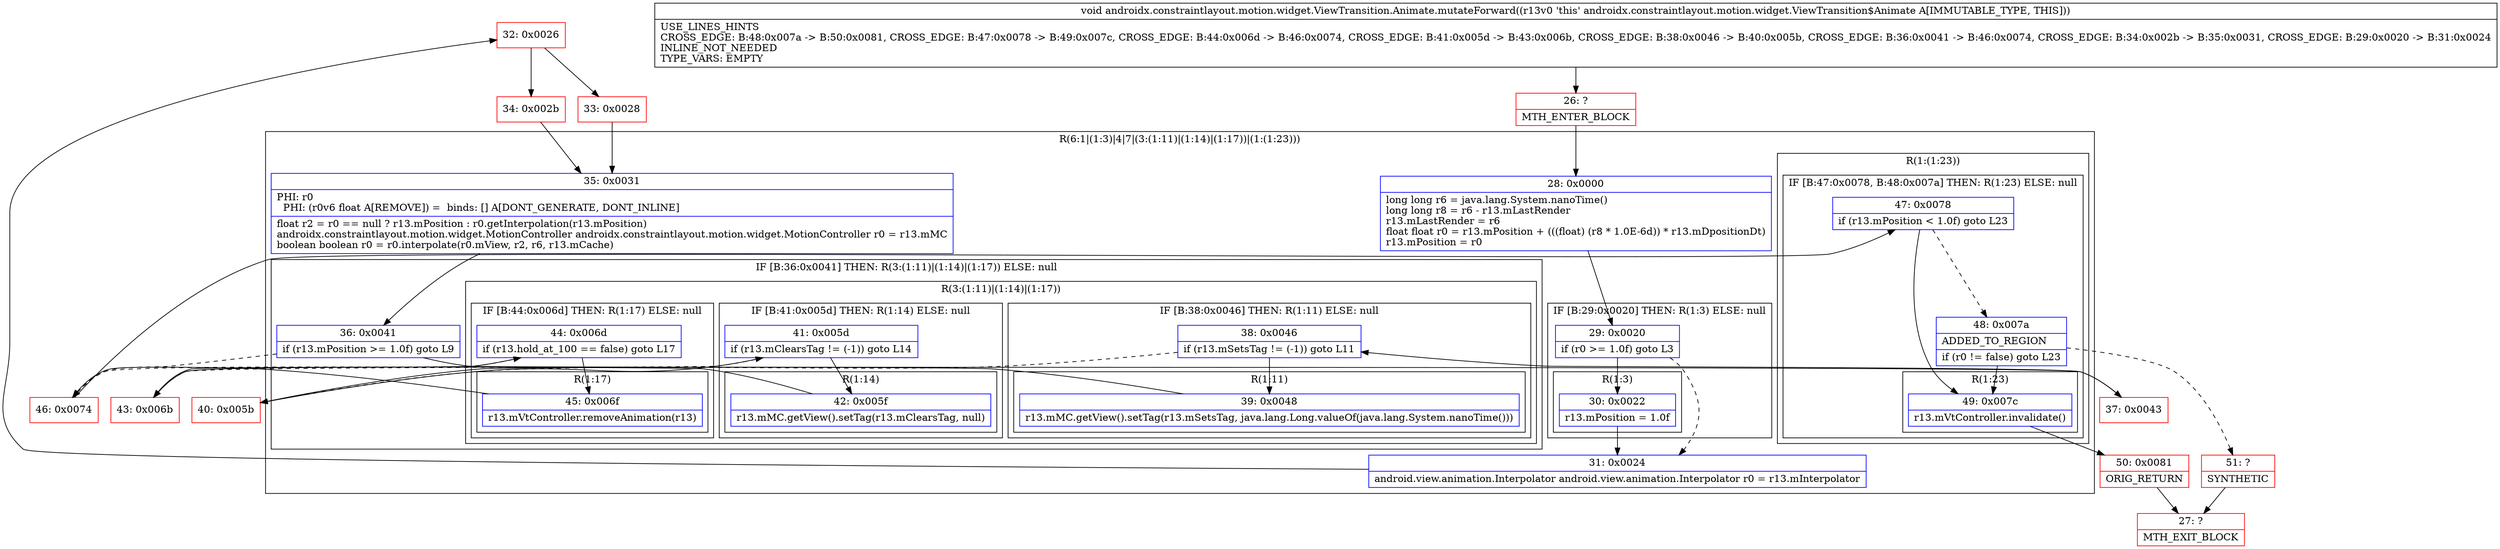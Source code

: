 digraph "CFG forandroidx.constraintlayout.motion.widget.ViewTransition.Animate.mutateForward()V" {
subgraph cluster_Region_1461999985 {
label = "R(6:1|(1:3)|4|7|(3:(1:11)|(1:14)|(1:17))|(1:(1:23)))";
node [shape=record,color=blue];
Node_28 [shape=record,label="{28\:\ 0x0000|long long r6 = java.lang.System.nanoTime()\llong long r8 = r6 \- r13.mLastRender\lr13.mLastRender = r6\lfloat float r0 = r13.mPosition + (((float) (r8 * 1.0E\-6d)) * r13.mDpositionDt)\lr13.mPosition = r0\l}"];
subgraph cluster_IfRegion_1895844429 {
label = "IF [B:29:0x0020] THEN: R(1:3) ELSE: null";
node [shape=record,color=blue];
Node_29 [shape=record,label="{29\:\ 0x0020|if (r0 \>= 1.0f) goto L3\l}"];
subgraph cluster_Region_1209646510 {
label = "R(1:3)";
node [shape=record,color=blue];
Node_30 [shape=record,label="{30\:\ 0x0022|r13.mPosition = 1.0f\l}"];
}
}
Node_31 [shape=record,label="{31\:\ 0x0024|android.view.animation.Interpolator android.view.animation.Interpolator r0 = r13.mInterpolator\l}"];
Node_35 [shape=record,label="{35\:\ 0x0031|PHI: r0 \l  PHI: (r0v6 float A[REMOVE]) =  binds: [] A[DONT_GENERATE, DONT_INLINE]\l|float r2 = r0 == null ? r13.mPosition : r0.getInterpolation(r13.mPosition)\landroidx.constraintlayout.motion.widget.MotionController androidx.constraintlayout.motion.widget.MotionController r0 = r13.mMC\lboolean boolean r0 = r0.interpolate(r0.mView, r2, r6, r13.mCache)\l}"];
subgraph cluster_IfRegion_382685232 {
label = "IF [B:36:0x0041] THEN: R(3:(1:11)|(1:14)|(1:17)) ELSE: null";
node [shape=record,color=blue];
Node_36 [shape=record,label="{36\:\ 0x0041|if (r13.mPosition \>= 1.0f) goto L9\l}"];
subgraph cluster_Region_1296052857 {
label = "R(3:(1:11)|(1:14)|(1:17))";
node [shape=record,color=blue];
subgraph cluster_IfRegion_574581571 {
label = "IF [B:38:0x0046] THEN: R(1:11) ELSE: null";
node [shape=record,color=blue];
Node_38 [shape=record,label="{38\:\ 0x0046|if (r13.mSetsTag != (\-1)) goto L11\l}"];
subgraph cluster_Region_659441255 {
label = "R(1:11)";
node [shape=record,color=blue];
Node_39 [shape=record,label="{39\:\ 0x0048|r13.mMC.getView().setTag(r13.mSetsTag, java.lang.Long.valueOf(java.lang.System.nanoTime()))\l}"];
}
}
subgraph cluster_IfRegion_1273814126 {
label = "IF [B:41:0x005d] THEN: R(1:14) ELSE: null";
node [shape=record,color=blue];
Node_41 [shape=record,label="{41\:\ 0x005d|if (r13.mClearsTag != (\-1)) goto L14\l}"];
subgraph cluster_Region_125037712 {
label = "R(1:14)";
node [shape=record,color=blue];
Node_42 [shape=record,label="{42\:\ 0x005f|r13.mMC.getView().setTag(r13.mClearsTag, null)\l}"];
}
}
subgraph cluster_IfRegion_1582295630 {
label = "IF [B:44:0x006d] THEN: R(1:17) ELSE: null";
node [shape=record,color=blue];
Node_44 [shape=record,label="{44\:\ 0x006d|if (r13.hold_at_100 == false) goto L17\l}"];
subgraph cluster_Region_191361694 {
label = "R(1:17)";
node [shape=record,color=blue];
Node_45 [shape=record,label="{45\:\ 0x006f|r13.mVtController.removeAnimation(r13)\l}"];
}
}
}
}
subgraph cluster_Region_650461232 {
label = "R(1:(1:23))";
node [shape=record,color=blue];
subgraph cluster_IfRegion_784463109 {
label = "IF [B:47:0x0078, B:48:0x007a] THEN: R(1:23) ELSE: null";
node [shape=record,color=blue];
Node_47 [shape=record,label="{47\:\ 0x0078|if (r13.mPosition \< 1.0f) goto L23\l}"];
Node_48 [shape=record,label="{48\:\ 0x007a|ADDED_TO_REGION\l|if (r0 != false) goto L23\l}"];
subgraph cluster_Region_1053441812 {
label = "R(1:23)";
node [shape=record,color=blue];
Node_49 [shape=record,label="{49\:\ 0x007c|r13.mVtController.invalidate()\l}"];
}
}
}
}
Node_26 [shape=record,color=red,label="{26\:\ ?|MTH_ENTER_BLOCK\l}"];
Node_32 [shape=record,color=red,label="{32\:\ 0x0026}"];
Node_33 [shape=record,color=red,label="{33\:\ 0x0028}"];
Node_37 [shape=record,color=red,label="{37\:\ 0x0043}"];
Node_40 [shape=record,color=red,label="{40\:\ 0x005b}"];
Node_43 [shape=record,color=red,label="{43\:\ 0x006b}"];
Node_46 [shape=record,color=red,label="{46\:\ 0x0074}"];
Node_51 [shape=record,color=red,label="{51\:\ ?|SYNTHETIC\l}"];
Node_27 [shape=record,color=red,label="{27\:\ ?|MTH_EXIT_BLOCK\l}"];
Node_50 [shape=record,color=red,label="{50\:\ 0x0081|ORIG_RETURN\l}"];
Node_34 [shape=record,color=red,label="{34\:\ 0x002b}"];
MethodNode[shape=record,label="{void androidx.constraintlayout.motion.widget.ViewTransition.Animate.mutateForward((r13v0 'this' androidx.constraintlayout.motion.widget.ViewTransition$Animate A[IMMUTABLE_TYPE, THIS]))  | USE_LINES_HINTS\lCROSS_EDGE: B:48:0x007a \-\> B:50:0x0081, CROSS_EDGE: B:47:0x0078 \-\> B:49:0x007c, CROSS_EDGE: B:44:0x006d \-\> B:46:0x0074, CROSS_EDGE: B:41:0x005d \-\> B:43:0x006b, CROSS_EDGE: B:38:0x0046 \-\> B:40:0x005b, CROSS_EDGE: B:36:0x0041 \-\> B:46:0x0074, CROSS_EDGE: B:34:0x002b \-\> B:35:0x0031, CROSS_EDGE: B:29:0x0020 \-\> B:31:0x0024\lINLINE_NOT_NEEDED\lTYPE_VARS: EMPTY\l}"];
MethodNode -> Node_26;Node_28 -> Node_29;
Node_29 -> Node_30;
Node_29 -> Node_31[style=dashed];
Node_30 -> Node_31;
Node_31 -> Node_32;
Node_35 -> Node_36;
Node_36 -> Node_37;
Node_36 -> Node_46[style=dashed];
Node_38 -> Node_39;
Node_38 -> Node_40[style=dashed];
Node_39 -> Node_40;
Node_41 -> Node_42;
Node_41 -> Node_43[style=dashed];
Node_42 -> Node_43;
Node_44 -> Node_45;
Node_44 -> Node_46[style=dashed];
Node_45 -> Node_46;
Node_47 -> Node_48[style=dashed];
Node_47 -> Node_49;
Node_48 -> Node_49;
Node_48 -> Node_51[style=dashed];
Node_49 -> Node_50;
Node_26 -> Node_28;
Node_32 -> Node_33;
Node_32 -> Node_34;
Node_33 -> Node_35;
Node_37 -> Node_38;
Node_40 -> Node_41;
Node_43 -> Node_44;
Node_46 -> Node_47;
Node_51 -> Node_27;
Node_50 -> Node_27;
Node_34 -> Node_35;
}

